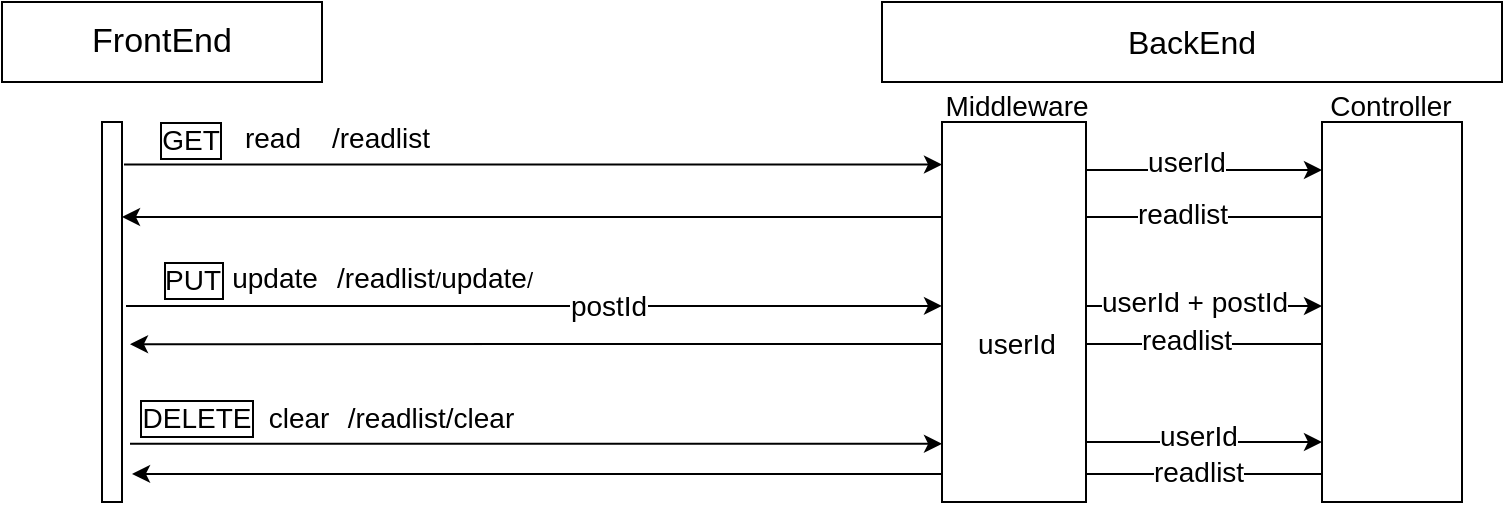 <mxfile version="22.1.0" type="github">
  <diagram name="Page-1" id="2YBvvXClWsGukQMizWep">
    <mxGraphModel dx="978" dy="513" grid="1" gridSize="10" guides="1" tooltips="1" connect="1" arrows="1" fold="1" page="1" pageScale="1" pageWidth="850" pageHeight="1100" math="0" shadow="0">
      <root>
        <mxCell id="0" />
        <mxCell id="1" parent="0" />
        <mxCell id="q_osDT28BEI--2fSxxLf-53" value="" style="endArrow=classic;html=1;rounded=0;entryX=1.5;entryY=0.926;entryDx=0;entryDy=0;entryPerimeter=0;" edge="1" parent="1" source="q_osDT28BEI--2fSxxLf-24" target="q_osDT28BEI--2fSxxLf-27">
          <mxGeometry width="50" height="50" relative="1" as="geometry">
            <mxPoint x="382" y="340" as="sourcePoint" />
            <mxPoint x="500" y="340" as="targetPoint" />
          </mxGeometry>
        </mxCell>
        <mxCell id="q_osDT28BEI--2fSxxLf-54" value="&lt;font style=&quot;font-size: 14px;&quot;&gt;readlist&lt;/font&gt;" style="edgeLabel;html=1;align=center;verticalAlign=middle;resizable=0;points=[];" vertex="1" connectable="0" parent="q_osDT28BEI--2fSxxLf-53">
          <mxGeometry x="-0.792" y="2" relative="1" as="geometry">
            <mxPoint y="-3" as="offset" />
          </mxGeometry>
        </mxCell>
        <mxCell id="q_osDT28BEI--2fSxxLf-41" value="" style="endArrow=classic;html=1;rounded=0;entryX=1.4;entryY=0.632;entryDx=0;entryDy=0;entryPerimeter=0;" edge="1" parent="1">
          <mxGeometry width="50" height="50" relative="1" as="geometry">
            <mxPoint x="690" y="221" as="sourcePoint" />
            <mxPoint x="94" y="221.08" as="targetPoint" />
            <Array as="points">
              <mxPoint x="610" y="221" />
            </Array>
          </mxGeometry>
        </mxCell>
        <mxCell id="q_osDT28BEI--2fSxxLf-42" value="&lt;font style=&quot;font-size: 14px;&quot;&gt;readlist&lt;/font&gt;" style="edgeLabel;html=1;align=center;verticalAlign=middle;resizable=0;points=[];" vertex="1" connectable="0" parent="q_osDT28BEI--2fSxxLf-41">
          <mxGeometry x="-0.776" y="2" relative="1" as="geometry">
            <mxPoint x="-1" y="-4" as="offset" />
          </mxGeometry>
        </mxCell>
        <mxCell id="q_osDT28BEI--2fSxxLf-31" value="" style="endArrow=classic;html=1;rounded=0;entryX=1;entryY=0.25;entryDx=0;entryDy=0;" edge="1" parent="1" source="q_osDT28BEI--2fSxxLf-24" target="q_osDT28BEI--2fSxxLf-27">
          <mxGeometry width="50" height="50" relative="1" as="geometry">
            <mxPoint x="610" y="220" as="sourcePoint" />
            <mxPoint x="700" y="144" as="targetPoint" />
          </mxGeometry>
        </mxCell>
        <mxCell id="q_osDT28BEI--2fSxxLf-32" value="&lt;font style=&quot;font-size: 14px;&quot;&gt;readlist&lt;/font&gt;" style="edgeLabel;html=1;align=center;verticalAlign=middle;resizable=0;points=[];" vertex="1" connectable="0" parent="q_osDT28BEI--2fSxxLf-31">
          <mxGeometry x="0.07" y="-2" relative="1" as="geometry">
            <mxPoint x="251" as="offset" />
          </mxGeometry>
        </mxCell>
        <mxCell id="q_osDT28BEI--2fSxxLf-29" value="" style="html=1;points=[];perimeter=orthogonalPerimeter;outlineConnect=0;targetShapes=umlLifeline;portConstraint=eastwest;newEdgeStyle={&quot;edgeStyle&quot;:&quot;elbowEdgeStyle&quot;,&quot;elbow&quot;:&quot;vertical&quot;,&quot;curved&quot;:0,&quot;rounded&quot;:0};" vertex="1" parent="1">
          <mxGeometry x="500" y="110" width="72" height="190" as="geometry" />
        </mxCell>
        <mxCell id="q_osDT28BEI--2fSxxLf-1" value="" style="endArrow=classic;html=1;rounded=0;exitX=1.1;exitY=0.112;exitDx=0;exitDy=0;exitPerimeter=0;" edge="1" parent="1" source="q_osDT28BEI--2fSxxLf-27" target="q_osDT28BEI--2fSxxLf-29">
          <mxGeometry width="50" height="50" relative="1" as="geometry">
            <mxPoint x="91" y="133.9" as="sourcePoint" />
            <mxPoint x="530" y="134" as="targetPoint" />
          </mxGeometry>
        </mxCell>
        <mxCell id="q_osDT28BEI--2fSxxLf-2" value="&lt;font style=&quot;font-size: 14px;&quot;&gt;userId&lt;/font&gt;" style="edgeLabel;html=1;align=center;verticalAlign=middle;resizable=0;points=[];" vertex="1" connectable="0" parent="q_osDT28BEI--2fSxxLf-1">
          <mxGeometry x="-0.001" y="3" relative="1" as="geometry">
            <mxPoint x="241" y="92" as="offset" />
          </mxGeometry>
        </mxCell>
        <mxCell id="q_osDT28BEI--2fSxxLf-3" value="&lt;font style=&quot;font-size: 14px;&quot;&gt;/readlist&lt;/font&gt;" style="edgeLabel;html=1;align=center;verticalAlign=middle;resizable=0;points=[];" vertex="1" connectable="0" parent="q_osDT28BEI--2fSxxLf-1">
          <mxGeometry x="0.749" y="1" relative="1" as="geometry">
            <mxPoint x="-230" y="-13" as="offset" />
          </mxGeometry>
        </mxCell>
        <mxCell id="q_osDT28BEI--2fSxxLf-4" value="&lt;font style=&quot;font-size: 14px;&quot;&gt;read&lt;/font&gt;" style="edgeLabel;html=1;align=center;verticalAlign=middle;resizable=0;points=[];" vertex="1" connectable="0" parent="q_osDT28BEI--2fSxxLf-1">
          <mxGeometry x="-0.786" relative="1" as="geometry">
            <mxPoint x="30" y="-14" as="offset" />
          </mxGeometry>
        </mxCell>
        <mxCell id="q_osDT28BEI--2fSxxLf-5" value="&lt;font style=&quot;font-size: 14px;&quot;&gt;GET&lt;/font&gt;" style="edgeLabel;html=1;align=center;verticalAlign=middle;resizable=0;points=[];labelBorderColor=default;" vertex="1" connectable="0" parent="q_osDT28BEI--2fSxxLf-1">
          <mxGeometry x="-0.839" y="3" relative="1" as="geometry">
            <mxPoint y="-10" as="offset" />
          </mxGeometry>
        </mxCell>
        <mxCell id="q_osDT28BEI--2fSxxLf-19" value="" style="endArrow=classic;html=1;rounded=0;exitX=1.2;exitY=0.682;exitDx=0;exitDy=0;exitPerimeter=0;" edge="1" parent="1">
          <mxGeometry width="50" height="50" relative="1" as="geometry">
            <mxPoint x="92" y="201.94" as="sourcePoint" />
            <mxPoint x="500" y="201.94" as="targetPoint" />
          </mxGeometry>
        </mxCell>
        <mxCell id="q_osDT28BEI--2fSxxLf-21" value="&lt;font style=&quot;font-size: 14px;&quot;&gt;/readlist&lt;/font&gt;/&lt;font style=&quot;font-size: 14px;&quot;&gt;update&lt;/font&gt;/" style="edgeLabel;html=1;align=center;verticalAlign=middle;resizable=0;points=[];" vertex="1" connectable="0" parent="q_osDT28BEI--2fSxxLf-19">
          <mxGeometry x="0.749" y="1" relative="1" as="geometry">
            <mxPoint x="-203" y="-13" as="offset" />
          </mxGeometry>
        </mxCell>
        <mxCell id="q_osDT28BEI--2fSxxLf-22" value="&lt;font style=&quot;font-size: 14px;&quot;&gt;update&lt;/font&gt;" style="edgeLabel;html=1;align=center;verticalAlign=middle;resizable=0;points=[];" vertex="1" connectable="0" parent="q_osDT28BEI--2fSxxLf-19">
          <mxGeometry x="-0.786" relative="1" as="geometry">
            <mxPoint x="30" y="-14" as="offset" />
          </mxGeometry>
        </mxCell>
        <mxCell id="q_osDT28BEI--2fSxxLf-23" value="&lt;font style=&quot;font-size: 14px;&quot;&gt;PUT&lt;/font&gt;" style="edgeLabel;html=1;align=center;verticalAlign=middle;resizable=0;points=[];labelBorderColor=default;" vertex="1" connectable="0" parent="q_osDT28BEI--2fSxxLf-19">
          <mxGeometry x="-0.839" y="3" relative="1" as="geometry">
            <mxPoint y="-10" as="offset" />
          </mxGeometry>
        </mxCell>
        <mxCell id="q_osDT28BEI--2fSxxLf-35" value="&lt;font style=&quot;font-size: 14px;&quot;&gt;postId&lt;/font&gt;" style="edgeLabel;html=1;align=center;verticalAlign=middle;resizable=0;points=[];" vertex="1" connectable="0" parent="q_osDT28BEI--2fSxxLf-19">
          <mxGeometry x="-0.083" relative="1" as="geometry">
            <mxPoint x="54" as="offset" />
          </mxGeometry>
        </mxCell>
        <mxCell id="q_osDT28BEI--2fSxxLf-24" value="" style="html=1;points=[];perimeter=orthogonalPerimeter;outlineConnect=0;targetShapes=umlLifeline;portConstraint=eastwest;newEdgeStyle={&quot;edgeStyle&quot;:&quot;elbowEdgeStyle&quot;,&quot;elbow&quot;:&quot;vertical&quot;,&quot;curved&quot;:0,&quot;rounded&quot;:0};" vertex="1" parent="1">
          <mxGeometry x="690" y="110" width="70" height="190" as="geometry" />
        </mxCell>
        <mxCell id="q_osDT28BEI--2fSxxLf-25" value="" style="endArrow=classic;html=1;rounded=0;" edge="1" parent="1" source="q_osDT28BEI--2fSxxLf-29">
          <mxGeometry width="50" height="50" relative="1" as="geometry">
            <mxPoint x="570" y="134" as="sourcePoint" />
            <mxPoint x="690" y="134" as="targetPoint" />
          </mxGeometry>
        </mxCell>
        <mxCell id="q_osDT28BEI--2fSxxLf-26" value="&lt;font style=&quot;font-size: 17px;&quot;&gt;FrontEnd&lt;/font&gt;" style="rounded=0;whiteSpace=wrap;html=1;" vertex="1" parent="1">
          <mxGeometry x="30" y="50" width="160" height="40" as="geometry" />
        </mxCell>
        <mxCell id="q_osDT28BEI--2fSxxLf-27" value="" style="rounded=0;whiteSpace=wrap;html=1;" vertex="1" parent="1">
          <mxGeometry x="80" y="110" width="10" height="190" as="geometry" />
        </mxCell>
        <mxCell id="q_osDT28BEI--2fSxxLf-28" value="&lt;font style=&quot;font-size: 16px;&quot;&gt;BackEnd&lt;/font&gt;" style="rounded=0;whiteSpace=wrap;html=1;" vertex="1" parent="1">
          <mxGeometry x="470" y="50" width="310" height="40" as="geometry" />
        </mxCell>
        <mxCell id="q_osDT28BEI--2fSxxLf-33" value="&lt;font style=&quot;font-size: 14px;&quot;&gt;userId&lt;/font&gt;" style="edgeLabel;html=1;align=center;verticalAlign=middle;resizable=0;points=[];" vertex="1" connectable="0" parent="1">
          <mxGeometry x="630" y="110.0" as="geometry">
            <mxPoint x="-8" y="20" as="offset" />
          </mxGeometry>
        </mxCell>
        <mxCell id="q_osDT28BEI--2fSxxLf-38" value="" style="endArrow=classic;html=1;rounded=0;" edge="1" parent="1">
          <mxGeometry width="50" height="50" relative="1" as="geometry">
            <mxPoint x="572" y="202" as="sourcePoint" />
            <mxPoint x="690" y="202" as="targetPoint" />
          </mxGeometry>
        </mxCell>
        <mxCell id="q_osDT28BEI--2fSxxLf-39" value="&lt;font style=&quot;font-size: 14px;&quot;&gt;userId + postId&lt;br&gt;&lt;/font&gt;" style="edgeLabel;html=1;align=center;verticalAlign=middle;resizable=0;points=[];" vertex="1" connectable="0" parent="q_osDT28BEI--2fSxxLf-38">
          <mxGeometry x="-0.17" relative="1" as="geometry">
            <mxPoint x="5" y="-2" as="offset" />
          </mxGeometry>
        </mxCell>
        <mxCell id="q_osDT28BEI--2fSxxLf-45" value="" style="endArrow=classic;html=1;rounded=0;exitX=1.4;exitY=0.847;exitDx=0;exitDy=0;exitPerimeter=0;" edge="1" parent="1" source="q_osDT28BEI--2fSxxLf-27" target="q_osDT28BEI--2fSxxLf-29">
          <mxGeometry width="50" height="50" relative="1" as="geometry">
            <mxPoint x="632" y="194" as="sourcePoint" />
            <mxPoint x="750" y="194" as="targetPoint" />
          </mxGeometry>
        </mxCell>
        <mxCell id="q_osDT28BEI--2fSxxLf-47" value="&lt;font style=&quot;font-size: 14px;&quot;&gt;DELETE&lt;/font&gt;" style="edgeLabel;html=1;align=center;verticalAlign=middle;resizable=0;points=[];labelBorderColor=default;" vertex="1" connectable="0" parent="q_osDT28BEI--2fSxxLf-45">
          <mxGeometry x="-0.837" relative="1" as="geometry">
            <mxPoint y="-13" as="offset" />
          </mxGeometry>
        </mxCell>
        <mxCell id="q_osDT28BEI--2fSxxLf-48" value="&lt;font style=&quot;font-size: 14px;&quot;&gt;clear&lt;/font&gt;" style="edgeLabel;html=1;align=center;verticalAlign=middle;resizable=0;points=[];" vertex="1" connectable="0" parent="q_osDT28BEI--2fSxxLf-45">
          <mxGeometry x="-0.606" y="4" relative="1" as="geometry">
            <mxPoint x="4" y="-9" as="offset" />
          </mxGeometry>
        </mxCell>
        <mxCell id="q_osDT28BEI--2fSxxLf-50" value="&lt;font style=&quot;font-size: 14px;&quot;&gt;/readlist/clear&lt;/font&gt;" style="edgeLabel;html=1;align=center;verticalAlign=middle;resizable=0;points=[];" vertex="1" connectable="0" parent="q_osDT28BEI--2fSxxLf-45">
          <mxGeometry x="-0.31" relative="1" as="geometry">
            <mxPoint x="10" y="-13" as="offset" />
          </mxGeometry>
        </mxCell>
        <mxCell id="q_osDT28BEI--2fSxxLf-51" value="" style="endArrow=classic;html=1;rounded=0;" edge="1" parent="1">
          <mxGeometry width="50" height="50" relative="1" as="geometry">
            <mxPoint x="572" y="270" as="sourcePoint" />
            <mxPoint x="690" y="270" as="targetPoint" />
          </mxGeometry>
        </mxCell>
        <mxCell id="q_osDT28BEI--2fSxxLf-52" value="&lt;font style=&quot;font-size: 14px;&quot;&gt;userId&lt;/font&gt;" style="edgeLabel;html=1;align=center;verticalAlign=middle;resizable=0;points=[];" vertex="1" connectable="0" parent="q_osDT28BEI--2fSxxLf-51">
          <mxGeometry x="-0.051" y="1" relative="1" as="geometry">
            <mxPoint y="-2" as="offset" />
          </mxGeometry>
        </mxCell>
        <mxCell id="q_osDT28BEI--2fSxxLf-55" value="&lt;font style=&quot;font-size: 14px;&quot;&gt;Middleware&lt;/font&gt;" style="text;html=1;align=center;verticalAlign=middle;resizable=0;points=[];autosize=1;strokeColor=none;fillColor=none;" vertex="1" parent="1">
          <mxGeometry x="492" y="87" width="90" height="30" as="geometry" />
        </mxCell>
        <mxCell id="q_osDT28BEI--2fSxxLf-57" value="&lt;font style=&quot;font-size: 14px;&quot;&gt;Controller&lt;/font&gt;" style="text;html=1;align=center;verticalAlign=middle;resizable=0;points=[];autosize=1;strokeColor=none;fillColor=none;" vertex="1" parent="1">
          <mxGeometry x="679" y="87" width="90" height="30" as="geometry" />
        </mxCell>
      </root>
    </mxGraphModel>
  </diagram>
</mxfile>
